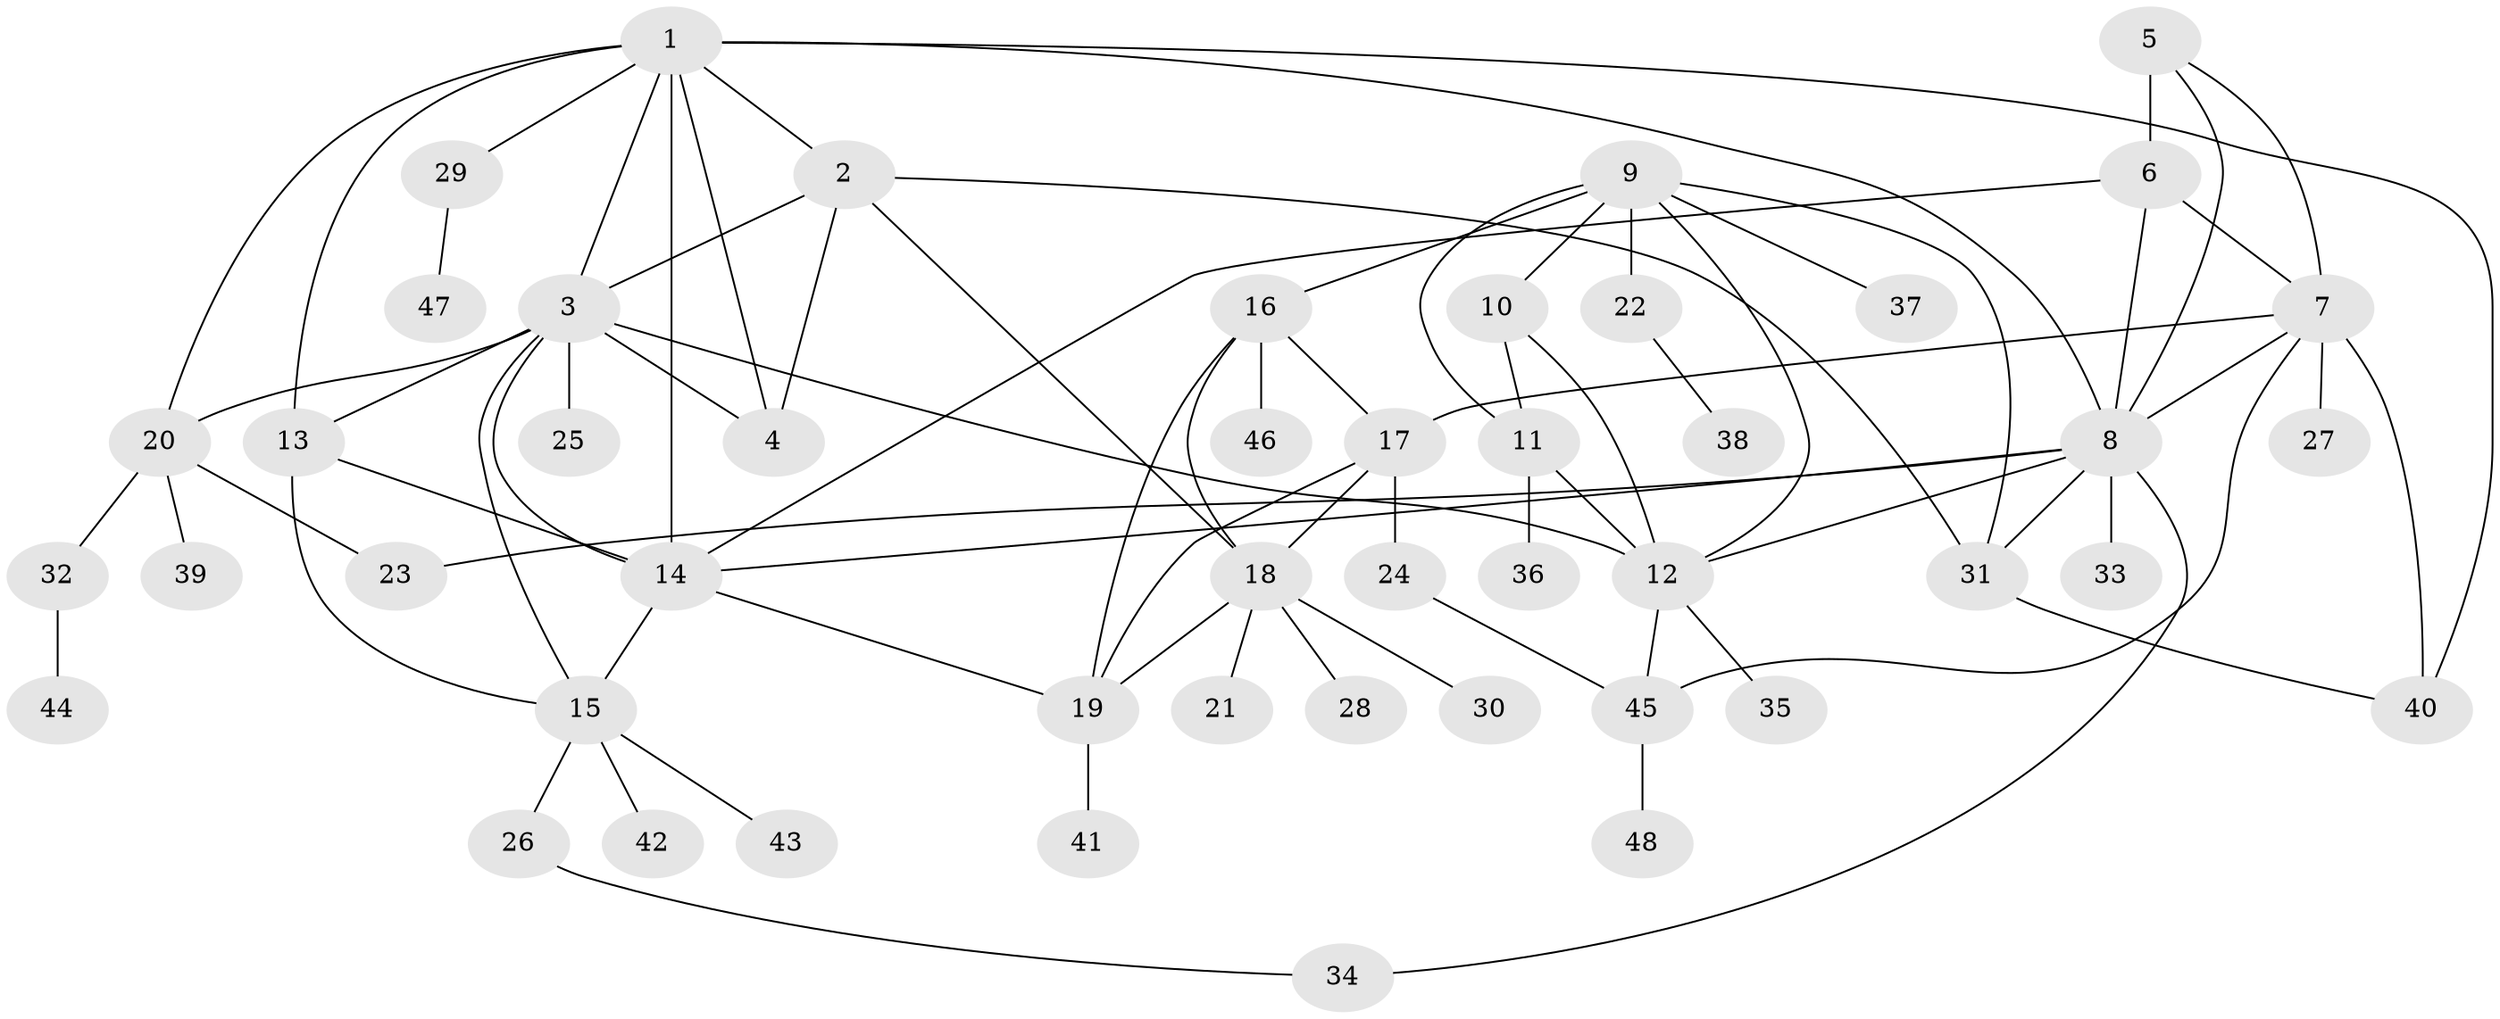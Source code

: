 // original degree distribution, {10: 0.021505376344086023, 6: 0.06451612903225806, 4: 0.043010752688172046, 3: 0.053763440860215055, 11: 0.010752688172043012, 8: 0.043010752688172046, 9: 0.010752688172043012, 5: 0.021505376344086023, 7: 0.021505376344086023, 1: 0.5053763440860215, 2: 0.20430107526881722}
// Generated by graph-tools (version 1.1) at 2025/37/03/09/25 02:37:18]
// undirected, 48 vertices, 79 edges
graph export_dot {
graph [start="1"]
  node [color=gray90,style=filled];
  1;
  2;
  3;
  4;
  5;
  6;
  7;
  8;
  9;
  10;
  11;
  12;
  13;
  14;
  15;
  16;
  17;
  18;
  19;
  20;
  21;
  22;
  23;
  24;
  25;
  26;
  27;
  28;
  29;
  30;
  31;
  32;
  33;
  34;
  35;
  36;
  37;
  38;
  39;
  40;
  41;
  42;
  43;
  44;
  45;
  46;
  47;
  48;
  1 -- 2 [weight=1.0];
  1 -- 3 [weight=1.0];
  1 -- 4 [weight=1.0];
  1 -- 8 [weight=1.0];
  1 -- 13 [weight=1.0];
  1 -- 14 [weight=1.0];
  1 -- 20 [weight=1.0];
  1 -- 29 [weight=1.0];
  1 -- 40 [weight=1.0];
  2 -- 3 [weight=1.0];
  2 -- 4 [weight=1.0];
  2 -- 18 [weight=1.0];
  2 -- 31 [weight=1.0];
  3 -- 4 [weight=1.0];
  3 -- 12 [weight=2.0];
  3 -- 13 [weight=1.0];
  3 -- 14 [weight=1.0];
  3 -- 15 [weight=1.0];
  3 -- 20 [weight=1.0];
  3 -- 25 [weight=1.0];
  5 -- 6 [weight=3.0];
  5 -- 7 [weight=1.0];
  5 -- 8 [weight=1.0];
  6 -- 7 [weight=1.0];
  6 -- 8 [weight=1.0];
  6 -- 14 [weight=1.0];
  7 -- 8 [weight=1.0];
  7 -- 17 [weight=1.0];
  7 -- 27 [weight=3.0];
  7 -- 40 [weight=1.0];
  7 -- 45 [weight=1.0];
  8 -- 12 [weight=1.0];
  8 -- 14 [weight=1.0];
  8 -- 23 [weight=1.0];
  8 -- 31 [weight=1.0];
  8 -- 33 [weight=1.0];
  8 -- 34 [weight=1.0];
  9 -- 10 [weight=1.0];
  9 -- 11 [weight=1.0];
  9 -- 12 [weight=1.0];
  9 -- 16 [weight=1.0];
  9 -- 22 [weight=1.0];
  9 -- 31 [weight=1.0];
  9 -- 37 [weight=1.0];
  10 -- 11 [weight=1.0];
  10 -- 12 [weight=1.0];
  11 -- 12 [weight=1.0];
  11 -- 36 [weight=2.0];
  12 -- 35 [weight=1.0];
  12 -- 45 [weight=1.0];
  13 -- 14 [weight=1.0];
  13 -- 15 [weight=1.0];
  14 -- 15 [weight=1.0];
  14 -- 19 [weight=1.0];
  15 -- 26 [weight=1.0];
  15 -- 42 [weight=1.0];
  15 -- 43 [weight=1.0];
  16 -- 17 [weight=1.0];
  16 -- 18 [weight=1.0];
  16 -- 19 [weight=1.0];
  16 -- 46 [weight=1.0];
  17 -- 18 [weight=1.0];
  17 -- 19 [weight=1.0];
  17 -- 24 [weight=3.0];
  18 -- 19 [weight=1.0];
  18 -- 21 [weight=1.0];
  18 -- 28 [weight=1.0];
  18 -- 30 [weight=1.0];
  19 -- 41 [weight=1.0];
  20 -- 23 [weight=1.0];
  20 -- 32 [weight=3.0];
  20 -- 39 [weight=1.0];
  22 -- 38 [weight=1.0];
  24 -- 45 [weight=1.0];
  26 -- 34 [weight=1.0];
  29 -- 47 [weight=1.0];
  31 -- 40 [weight=1.0];
  32 -- 44 [weight=1.0];
  45 -- 48 [weight=2.0];
}
